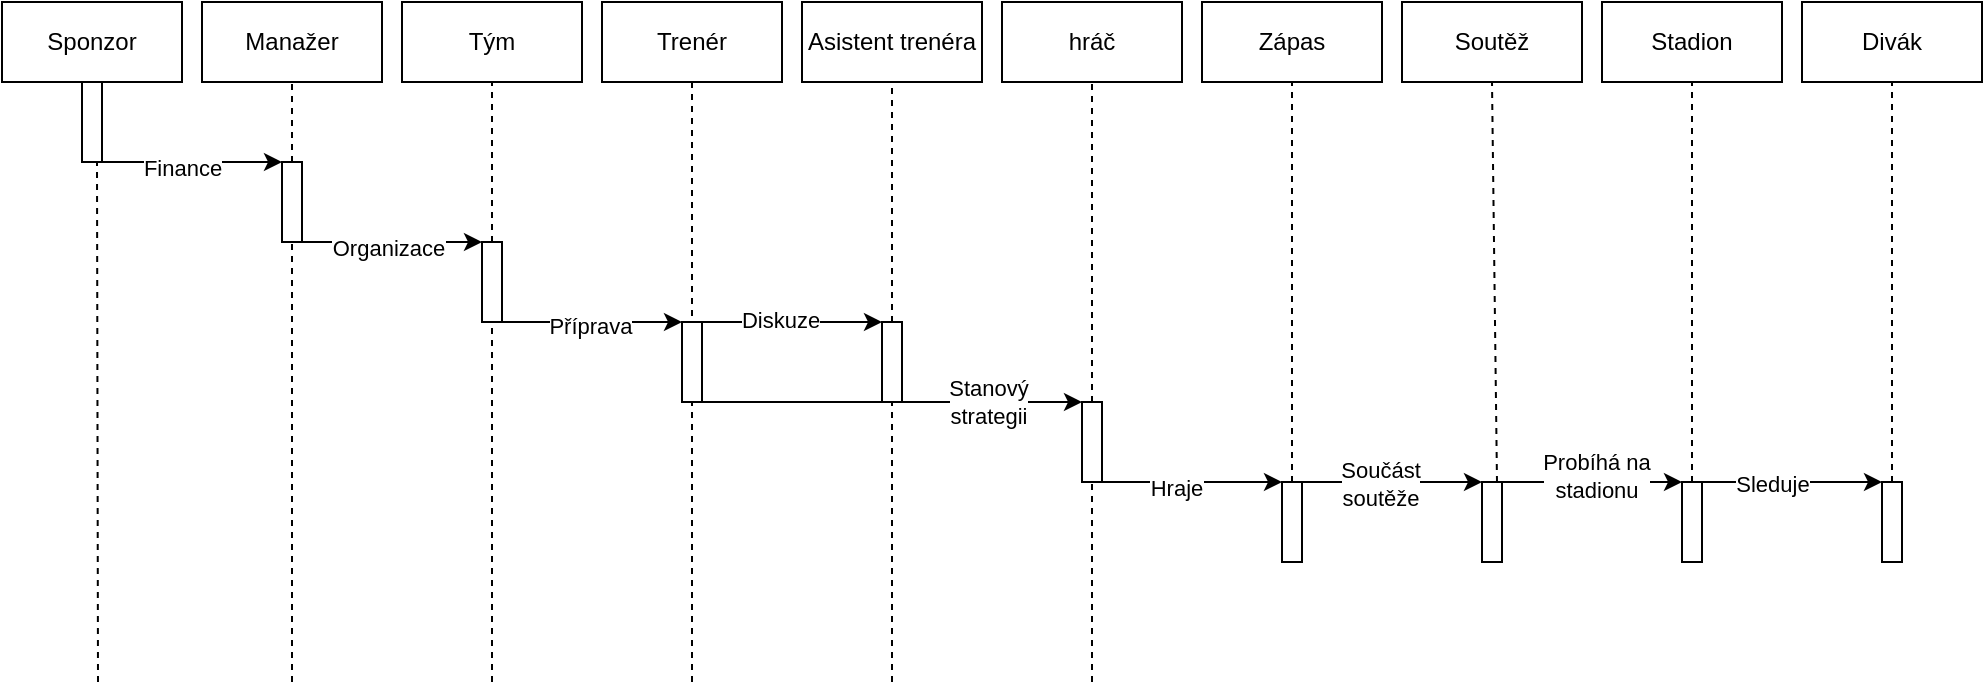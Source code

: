 <mxfile version="25.0.1">
  <diagram name="Stránka-1" id="fH-tmkO9h7C-zYVzTMa_">
    <mxGraphModel dx="1400" dy="753" grid="1" gridSize="10" guides="1" tooltips="1" connect="1" arrows="1" fold="1" page="1" pageScale="1" pageWidth="827" pageHeight="1169" math="0" shadow="0">
      <root>
        <mxCell id="0" />
        <mxCell id="1" parent="0" />
        <mxCell id="sf03h8eYxGT7Vnb9rhaR-12" value="Sponzor" style="rounded=0;whiteSpace=wrap;html=1;" vertex="1" parent="1">
          <mxGeometry x="10" y="10" width="90" height="40" as="geometry" />
        </mxCell>
        <mxCell id="sf03h8eYxGT7Vnb9rhaR-13" value="Divák" style="rounded=0;whiteSpace=wrap;html=1;" vertex="1" parent="1">
          <mxGeometry x="910" y="10" width="90" height="40" as="geometry" />
        </mxCell>
        <mxCell id="sf03h8eYxGT7Vnb9rhaR-14" value="Stadion" style="rounded=0;whiteSpace=wrap;html=1;" vertex="1" parent="1">
          <mxGeometry x="810" y="10" width="90" height="40" as="geometry" />
        </mxCell>
        <mxCell id="sf03h8eYxGT7Vnb9rhaR-15" value="Soutěž" style="rounded=0;whiteSpace=wrap;html=1;" vertex="1" parent="1">
          <mxGeometry x="710" y="10" width="90" height="40" as="geometry" />
        </mxCell>
        <mxCell id="sf03h8eYxGT7Vnb9rhaR-16" value="Zápas" style="rounded=0;whiteSpace=wrap;html=1;" vertex="1" parent="1">
          <mxGeometry x="610" y="10" width="90" height="40" as="geometry" />
        </mxCell>
        <mxCell id="sf03h8eYxGT7Vnb9rhaR-17" value="hráč" style="rounded=0;whiteSpace=wrap;html=1;" vertex="1" parent="1">
          <mxGeometry x="510" y="10" width="90" height="40" as="geometry" />
        </mxCell>
        <mxCell id="sf03h8eYxGT7Vnb9rhaR-18" value="Asistent trenéra" style="rounded=0;whiteSpace=wrap;html=1;" vertex="1" parent="1">
          <mxGeometry x="410" y="10" width="90" height="40" as="geometry" />
        </mxCell>
        <mxCell id="sf03h8eYxGT7Vnb9rhaR-19" value="Trenér" style="rounded=0;whiteSpace=wrap;html=1;" vertex="1" parent="1">
          <mxGeometry x="310" y="10" width="90" height="40" as="geometry" />
        </mxCell>
        <mxCell id="sf03h8eYxGT7Vnb9rhaR-20" value="Tým" style="rounded=0;whiteSpace=wrap;html=1;" vertex="1" parent="1">
          <mxGeometry x="210" y="10" width="90" height="40" as="geometry" />
        </mxCell>
        <mxCell id="sf03h8eYxGT7Vnb9rhaR-21" value="Manažer" style="rounded=0;whiteSpace=wrap;html=1;" vertex="1" parent="1">
          <mxGeometry x="110" y="10" width="90" height="40" as="geometry" />
        </mxCell>
        <mxCell id="sf03h8eYxGT7Vnb9rhaR-23" value="" style="rounded=0;whiteSpace=wrap;html=1;" vertex="1" parent="1">
          <mxGeometry x="50" y="50" width="10" height="40" as="geometry" />
        </mxCell>
        <mxCell id="sf03h8eYxGT7Vnb9rhaR-47" style="edgeStyle=orthogonalEdgeStyle;rounded=0;orthogonalLoop=1;jettySize=auto;html=1;exitX=1;exitY=1;exitDx=0;exitDy=0;entryX=0;entryY=0;entryDx=0;entryDy=0;" edge="1" parent="1" source="sf03h8eYxGT7Vnb9rhaR-31" target="sf03h8eYxGT7Vnb9rhaR-34">
          <mxGeometry relative="1" as="geometry">
            <Array as="points">
              <mxPoint x="130" y="90" />
              <mxPoint x="130" y="90" />
            </Array>
          </mxGeometry>
        </mxCell>
        <mxCell id="sf03h8eYxGT7Vnb9rhaR-53" value="Finance" style="edgeLabel;html=1;align=center;verticalAlign=middle;resizable=0;points=[];" vertex="1" connectable="0" parent="sf03h8eYxGT7Vnb9rhaR-47">
          <mxGeometry x="-0.107" y="-3" relative="1" as="geometry">
            <mxPoint as="offset" />
          </mxGeometry>
        </mxCell>
        <mxCell id="sf03h8eYxGT7Vnb9rhaR-31" value="" style="rounded=0;whiteSpace=wrap;html=1;" vertex="1" parent="1">
          <mxGeometry x="50" y="50" width="10" height="40" as="geometry" />
        </mxCell>
        <mxCell id="sf03h8eYxGT7Vnb9rhaR-82" style="edgeStyle=orthogonalEdgeStyle;rounded=0;orthogonalLoop=1;jettySize=auto;html=1;exitX=1;exitY=0;exitDx=0;exitDy=0;entryX=0;entryY=0;entryDx=0;entryDy=0;" edge="1" parent="1" source="sf03h8eYxGT7Vnb9rhaR-32" target="sf03h8eYxGT7Vnb9rhaR-33">
          <mxGeometry relative="1" as="geometry">
            <Array as="points">
              <mxPoint x="910" y="250" />
              <mxPoint x="910" y="250" />
            </Array>
          </mxGeometry>
        </mxCell>
        <mxCell id="sf03h8eYxGT7Vnb9rhaR-86" value="Sleduje" style="edgeLabel;html=1;align=center;verticalAlign=middle;resizable=0;points=[];" vertex="1" connectable="0" parent="sf03h8eYxGT7Vnb9rhaR-82">
          <mxGeometry x="-0.227" y="-1" relative="1" as="geometry">
            <mxPoint as="offset" />
          </mxGeometry>
        </mxCell>
        <mxCell id="sf03h8eYxGT7Vnb9rhaR-32" value="" style="rounded=0;whiteSpace=wrap;html=1;" vertex="1" parent="1">
          <mxGeometry x="850" y="250" width="10" height="40" as="geometry" />
        </mxCell>
        <mxCell id="sf03h8eYxGT7Vnb9rhaR-33" value="" style="rounded=0;whiteSpace=wrap;html=1;" vertex="1" parent="1">
          <mxGeometry x="950" y="250" width="10" height="40" as="geometry" />
        </mxCell>
        <mxCell id="sf03h8eYxGT7Vnb9rhaR-56" style="edgeStyle=orthogonalEdgeStyle;rounded=0;orthogonalLoop=1;jettySize=auto;html=1;exitX=1;exitY=1;exitDx=0;exitDy=0;entryX=0;entryY=0;entryDx=0;entryDy=0;" edge="1" parent="1" source="sf03h8eYxGT7Vnb9rhaR-34" target="sf03h8eYxGT7Vnb9rhaR-35">
          <mxGeometry relative="1" as="geometry">
            <Array as="points">
              <mxPoint x="180" y="130" />
              <mxPoint x="180" y="130" />
            </Array>
          </mxGeometry>
        </mxCell>
        <mxCell id="sf03h8eYxGT7Vnb9rhaR-57" value="Organizace" style="edgeLabel;html=1;align=center;verticalAlign=middle;resizable=0;points=[];" vertex="1" connectable="0" parent="sf03h8eYxGT7Vnb9rhaR-56">
          <mxGeometry x="-0.044" y="-3" relative="1" as="geometry">
            <mxPoint as="offset" />
          </mxGeometry>
        </mxCell>
        <mxCell id="sf03h8eYxGT7Vnb9rhaR-34" value="" style="rounded=0;whiteSpace=wrap;html=1;" vertex="1" parent="1">
          <mxGeometry x="150" y="90" width="10" height="40" as="geometry" />
        </mxCell>
        <mxCell id="sf03h8eYxGT7Vnb9rhaR-65" style="edgeStyle=orthogonalEdgeStyle;rounded=0;orthogonalLoop=1;jettySize=auto;html=1;exitX=1;exitY=1;exitDx=0;exitDy=0;entryX=0;entryY=0;entryDx=0;entryDy=0;" edge="1" parent="1" source="sf03h8eYxGT7Vnb9rhaR-35" target="sf03h8eYxGT7Vnb9rhaR-36">
          <mxGeometry relative="1" as="geometry">
            <Array as="points">
              <mxPoint x="280" y="170" />
              <mxPoint x="280" y="170" />
            </Array>
          </mxGeometry>
        </mxCell>
        <mxCell id="sf03h8eYxGT7Vnb9rhaR-67" value="Příprava" style="edgeLabel;html=1;align=center;verticalAlign=middle;resizable=0;points=[];" vertex="1" connectable="0" parent="sf03h8eYxGT7Vnb9rhaR-65">
          <mxGeometry x="-0.027" y="-2" relative="1" as="geometry">
            <mxPoint as="offset" />
          </mxGeometry>
        </mxCell>
        <mxCell id="sf03h8eYxGT7Vnb9rhaR-35" value="" style="rounded=0;whiteSpace=wrap;html=1;" vertex="1" parent="1">
          <mxGeometry x="250" y="130" width="10" height="40" as="geometry" />
        </mxCell>
        <mxCell id="sf03h8eYxGT7Vnb9rhaR-68" style="edgeStyle=orthogonalEdgeStyle;rounded=0;orthogonalLoop=1;jettySize=auto;html=1;exitX=1;exitY=0;exitDx=0;exitDy=0;entryX=0;entryY=0;entryDx=0;entryDy=0;" edge="1" parent="1" source="sf03h8eYxGT7Vnb9rhaR-36" target="sf03h8eYxGT7Vnb9rhaR-60">
          <mxGeometry relative="1" as="geometry">
            <Array as="points">
              <mxPoint x="400" y="170" />
              <mxPoint x="400" y="170" />
            </Array>
          </mxGeometry>
        </mxCell>
        <mxCell id="sf03h8eYxGT7Vnb9rhaR-69" value="Diskuze" style="edgeLabel;html=1;align=center;verticalAlign=middle;resizable=0;points=[];" vertex="1" connectable="0" parent="sf03h8eYxGT7Vnb9rhaR-68">
          <mxGeometry x="-0.138" y="1" relative="1" as="geometry">
            <mxPoint as="offset" />
          </mxGeometry>
        </mxCell>
        <mxCell id="sf03h8eYxGT7Vnb9rhaR-87" style="edgeStyle=orthogonalEdgeStyle;rounded=0;orthogonalLoop=1;jettySize=auto;html=1;exitX=1;exitY=1;exitDx=0;exitDy=0;entryX=0;entryY=0;entryDx=0;entryDy=0;" edge="1" parent="1" source="sf03h8eYxGT7Vnb9rhaR-36" target="sf03h8eYxGT7Vnb9rhaR-39">
          <mxGeometry relative="1" as="geometry">
            <Array as="points">
              <mxPoint x="410" y="210" />
              <mxPoint x="410" y="210" />
            </Array>
          </mxGeometry>
        </mxCell>
        <mxCell id="sf03h8eYxGT7Vnb9rhaR-88" value="Stanový&lt;div&gt;strategii&lt;/div&gt;" style="edgeLabel;html=1;align=center;verticalAlign=middle;resizable=0;points=[];" vertex="1" connectable="0" parent="sf03h8eYxGT7Vnb9rhaR-87">
          <mxGeometry x="0.499" relative="1" as="geometry">
            <mxPoint as="offset" />
          </mxGeometry>
        </mxCell>
        <mxCell id="sf03h8eYxGT7Vnb9rhaR-36" value="" style="rounded=0;whiteSpace=wrap;html=1;" vertex="1" parent="1">
          <mxGeometry x="350" y="170" width="10" height="40" as="geometry" />
        </mxCell>
        <mxCell id="sf03h8eYxGT7Vnb9rhaR-81" style="edgeStyle=orthogonalEdgeStyle;rounded=0;orthogonalLoop=1;jettySize=auto;html=1;exitX=1;exitY=0;exitDx=0;exitDy=0;entryX=0;entryY=0;entryDx=0;entryDy=0;" edge="1" parent="1" source="sf03h8eYxGT7Vnb9rhaR-37" target="sf03h8eYxGT7Vnb9rhaR-32">
          <mxGeometry relative="1" as="geometry">
            <Array as="points">
              <mxPoint x="810" y="250" />
              <mxPoint x="810" y="250" />
            </Array>
          </mxGeometry>
        </mxCell>
        <mxCell id="sf03h8eYxGT7Vnb9rhaR-85" value="Probíhá na&lt;div&gt;stadionu&lt;/div&gt;" style="edgeLabel;html=1;align=center;verticalAlign=middle;resizable=0;points=[];" vertex="1" connectable="0" parent="sf03h8eYxGT7Vnb9rhaR-81">
          <mxGeometry x="0.04" y="3" relative="1" as="geometry">
            <mxPoint as="offset" />
          </mxGeometry>
        </mxCell>
        <mxCell id="sf03h8eYxGT7Vnb9rhaR-37" value="" style="rounded=0;whiteSpace=wrap;html=1;" vertex="1" parent="1">
          <mxGeometry x="750" y="250" width="10" height="40" as="geometry" />
        </mxCell>
        <mxCell id="sf03h8eYxGT7Vnb9rhaR-79" style="edgeStyle=orthogonalEdgeStyle;rounded=0;orthogonalLoop=1;jettySize=auto;html=1;exitX=1;exitY=1;exitDx=0;exitDy=0;entryX=0;entryY=0;entryDx=0;entryDy=0;" edge="1" parent="1" source="sf03h8eYxGT7Vnb9rhaR-39" target="sf03h8eYxGT7Vnb9rhaR-40">
          <mxGeometry relative="1" as="geometry">
            <Array as="points">
              <mxPoint x="580" y="250" />
              <mxPoint x="580" y="250" />
            </Array>
          </mxGeometry>
        </mxCell>
        <mxCell id="sf03h8eYxGT7Vnb9rhaR-83" value="Hraje" style="edgeLabel;html=1;align=center;verticalAlign=middle;resizable=0;points=[];" vertex="1" connectable="0" parent="sf03h8eYxGT7Vnb9rhaR-79">
          <mxGeometry x="-0.182" y="-3" relative="1" as="geometry">
            <mxPoint as="offset" />
          </mxGeometry>
        </mxCell>
        <mxCell id="sf03h8eYxGT7Vnb9rhaR-39" value="" style="rounded=0;whiteSpace=wrap;html=1;" vertex="1" parent="1">
          <mxGeometry x="550" y="210" width="10" height="40" as="geometry" />
        </mxCell>
        <mxCell id="sf03h8eYxGT7Vnb9rhaR-80" style="edgeStyle=orthogonalEdgeStyle;rounded=0;orthogonalLoop=1;jettySize=auto;html=1;exitX=1;exitY=0;exitDx=0;exitDy=0;entryX=0;entryY=0;entryDx=0;entryDy=0;" edge="1" parent="1" source="sf03h8eYxGT7Vnb9rhaR-40" target="sf03h8eYxGT7Vnb9rhaR-37">
          <mxGeometry relative="1" as="geometry">
            <Array as="points">
              <mxPoint x="710" y="250" />
              <mxPoint x="710" y="250" />
            </Array>
          </mxGeometry>
        </mxCell>
        <mxCell id="sf03h8eYxGT7Vnb9rhaR-84" value="Součást&lt;div&gt;soutěže&lt;/div&gt;" style="edgeLabel;html=1;align=center;verticalAlign=middle;resizable=0;points=[];" vertex="1" connectable="0" parent="sf03h8eYxGT7Vnb9rhaR-80">
          <mxGeometry x="-0.138" y="-1" relative="1" as="geometry">
            <mxPoint as="offset" />
          </mxGeometry>
        </mxCell>
        <mxCell id="sf03h8eYxGT7Vnb9rhaR-40" value="" style="rounded=0;whiteSpace=wrap;html=1;" vertex="1" parent="1">
          <mxGeometry x="650" y="250" width="10" height="40" as="geometry" />
        </mxCell>
        <mxCell id="sf03h8eYxGT7Vnb9rhaR-48" value="" style="endArrow=none;dashed=1;html=1;rounded=0;entryX=0.5;entryY=1;entryDx=0;entryDy=0;" edge="1" parent="1" target="sf03h8eYxGT7Vnb9rhaR-35">
          <mxGeometry width="50" height="50" relative="1" as="geometry">
            <mxPoint x="255" y="350" as="sourcePoint" />
            <mxPoint x="-10" y="250" as="targetPoint" />
          </mxGeometry>
        </mxCell>
        <mxCell id="sf03h8eYxGT7Vnb9rhaR-49" value="" style="endArrow=none;dashed=1;html=1;rounded=0;entryX=0.5;entryY=1;entryDx=0;entryDy=0;exitX=0.5;exitY=0;exitDx=0;exitDy=0;" edge="1" parent="1" source="sf03h8eYxGT7Vnb9rhaR-35" target="sf03h8eYxGT7Vnb9rhaR-20">
          <mxGeometry width="50" height="50" relative="1" as="geometry">
            <mxPoint x="-60" y="300" as="sourcePoint" />
            <mxPoint x="-10" y="250" as="targetPoint" />
          </mxGeometry>
        </mxCell>
        <mxCell id="sf03h8eYxGT7Vnb9rhaR-50" value="" style="endArrow=none;dashed=1;html=1;rounded=0;" edge="1" parent="1">
          <mxGeometry width="50" height="50" relative="1" as="geometry">
            <mxPoint x="155" y="350" as="sourcePoint" />
            <mxPoint x="155" y="130" as="targetPoint" />
          </mxGeometry>
        </mxCell>
        <mxCell id="sf03h8eYxGT7Vnb9rhaR-51" value="" style="endArrow=none;dashed=1;html=1;rounded=0;entryX=0.5;entryY=1;entryDx=0;entryDy=0;exitX=0.5;exitY=0;exitDx=0;exitDy=0;" edge="1" parent="1" source="sf03h8eYxGT7Vnb9rhaR-34" target="sf03h8eYxGT7Vnb9rhaR-21">
          <mxGeometry width="50" height="50" relative="1" as="geometry">
            <mxPoint x="-60" y="300" as="sourcePoint" />
            <mxPoint x="-10" y="250" as="targetPoint" />
          </mxGeometry>
        </mxCell>
        <mxCell id="sf03h8eYxGT7Vnb9rhaR-52" value="" style="endArrow=none;dashed=1;html=1;rounded=0;entryX=0.75;entryY=1;entryDx=0;entryDy=0;" edge="1" parent="1" target="sf03h8eYxGT7Vnb9rhaR-31">
          <mxGeometry width="50" height="50" relative="1" as="geometry">
            <mxPoint x="58" y="350" as="sourcePoint" />
            <mxPoint x="-10" y="250" as="targetPoint" />
          </mxGeometry>
        </mxCell>
        <mxCell id="sf03h8eYxGT7Vnb9rhaR-60" value="" style="rounded=0;whiteSpace=wrap;html=1;" vertex="1" parent="1">
          <mxGeometry x="450" y="170" width="10" height="40" as="geometry" />
        </mxCell>
        <mxCell id="sf03h8eYxGT7Vnb9rhaR-61" value="" style="endArrow=none;dashed=1;html=1;rounded=0;entryX=0.5;entryY=1;entryDx=0;entryDy=0;" edge="1" parent="1" target="sf03h8eYxGT7Vnb9rhaR-60">
          <mxGeometry width="50" height="50" relative="1" as="geometry">
            <mxPoint x="455" y="350" as="sourcePoint" />
            <mxPoint x="590" y="250" as="targetPoint" />
          </mxGeometry>
        </mxCell>
        <mxCell id="sf03h8eYxGT7Vnb9rhaR-62" value="" style="endArrow=none;dashed=1;html=1;rounded=0;entryX=0.5;entryY=1;entryDx=0;entryDy=0;" edge="1" parent="1" target="sf03h8eYxGT7Vnb9rhaR-36">
          <mxGeometry width="50" height="50" relative="1" as="geometry">
            <mxPoint x="355" y="350" as="sourcePoint" />
            <mxPoint x="590" y="250" as="targetPoint" />
          </mxGeometry>
        </mxCell>
        <mxCell id="sf03h8eYxGT7Vnb9rhaR-63" value="" style="endArrow=none;dashed=1;html=1;rounded=0;entryX=0.5;entryY=1;entryDx=0;entryDy=0;exitX=0.5;exitY=0;exitDx=0;exitDy=0;" edge="1" parent="1" source="sf03h8eYxGT7Vnb9rhaR-60" target="sf03h8eYxGT7Vnb9rhaR-18">
          <mxGeometry width="50" height="50" relative="1" as="geometry">
            <mxPoint x="455" y="160" as="sourcePoint" />
            <mxPoint x="590" y="250" as="targetPoint" />
          </mxGeometry>
        </mxCell>
        <mxCell id="sf03h8eYxGT7Vnb9rhaR-64" value="" style="endArrow=none;dashed=1;html=1;rounded=0;entryX=0.5;entryY=0;entryDx=0;entryDy=0;exitX=0.5;exitY=1;exitDx=0;exitDy=0;" edge="1" parent="1" source="sf03h8eYxGT7Vnb9rhaR-19" target="sf03h8eYxGT7Vnb9rhaR-36">
          <mxGeometry width="50" height="50" relative="1" as="geometry">
            <mxPoint x="540" y="300" as="sourcePoint" />
            <mxPoint x="590" y="250" as="targetPoint" />
          </mxGeometry>
        </mxCell>
        <mxCell id="sf03h8eYxGT7Vnb9rhaR-71" value="" style="endArrow=none;dashed=1;html=1;rounded=0;entryX=0.5;entryY=1;entryDx=0;entryDy=0;" edge="1" parent="1" target="sf03h8eYxGT7Vnb9rhaR-39">
          <mxGeometry width="50" height="50" relative="1" as="geometry">
            <mxPoint x="555" y="350" as="sourcePoint" />
            <mxPoint x="590" y="250" as="targetPoint" />
          </mxGeometry>
        </mxCell>
        <mxCell id="sf03h8eYxGT7Vnb9rhaR-72" value="" style="endArrow=none;dashed=1;html=1;rounded=0;entryX=0.5;entryY=1;entryDx=0;entryDy=0;exitX=0.5;exitY=0;exitDx=0;exitDy=0;" edge="1" parent="1" source="sf03h8eYxGT7Vnb9rhaR-33" target="sf03h8eYxGT7Vnb9rhaR-13">
          <mxGeometry width="50" height="50" relative="1" as="geometry">
            <mxPoint x="540" y="300" as="sourcePoint" />
            <mxPoint x="590" y="250" as="targetPoint" />
          </mxGeometry>
        </mxCell>
        <mxCell id="sf03h8eYxGT7Vnb9rhaR-73" value="" style="endArrow=none;dashed=1;html=1;rounded=0;entryX=0.5;entryY=1;entryDx=0;entryDy=0;exitX=0.5;exitY=0;exitDx=0;exitDy=0;" edge="1" parent="1" source="sf03h8eYxGT7Vnb9rhaR-32" target="sf03h8eYxGT7Vnb9rhaR-14">
          <mxGeometry width="50" height="50" relative="1" as="geometry">
            <mxPoint x="540" y="300" as="sourcePoint" />
            <mxPoint x="590" y="250" as="targetPoint" />
          </mxGeometry>
        </mxCell>
        <mxCell id="sf03h8eYxGT7Vnb9rhaR-74" value="" style="endArrow=none;dashed=1;html=1;rounded=0;entryX=0.5;entryY=1;entryDx=0;entryDy=0;exitX=0.75;exitY=0;exitDx=0;exitDy=0;" edge="1" parent="1" source="sf03h8eYxGT7Vnb9rhaR-37" target="sf03h8eYxGT7Vnb9rhaR-15">
          <mxGeometry width="50" height="50" relative="1" as="geometry">
            <mxPoint x="540" y="300" as="sourcePoint" />
            <mxPoint x="590" y="250" as="targetPoint" />
          </mxGeometry>
        </mxCell>
        <mxCell id="sf03h8eYxGT7Vnb9rhaR-75" value="" style="endArrow=none;dashed=1;html=1;rounded=0;entryX=0.5;entryY=1;entryDx=0;entryDy=0;exitX=0.5;exitY=0;exitDx=0;exitDy=0;" edge="1" parent="1" source="sf03h8eYxGT7Vnb9rhaR-40" target="sf03h8eYxGT7Vnb9rhaR-16">
          <mxGeometry width="50" height="50" relative="1" as="geometry">
            <mxPoint x="540" y="300" as="sourcePoint" />
            <mxPoint x="590" y="250" as="targetPoint" />
          </mxGeometry>
        </mxCell>
        <mxCell id="sf03h8eYxGT7Vnb9rhaR-76" value="" style="endArrow=none;dashed=1;html=1;rounded=0;entryX=0.5;entryY=1;entryDx=0;entryDy=0;exitX=0.5;exitY=0;exitDx=0;exitDy=0;" edge="1" parent="1" source="sf03h8eYxGT7Vnb9rhaR-39" target="sf03h8eYxGT7Vnb9rhaR-17">
          <mxGeometry width="50" height="50" relative="1" as="geometry">
            <mxPoint x="540" y="300" as="sourcePoint" />
            <mxPoint x="590" y="250" as="targetPoint" />
          </mxGeometry>
        </mxCell>
      </root>
    </mxGraphModel>
  </diagram>
</mxfile>
